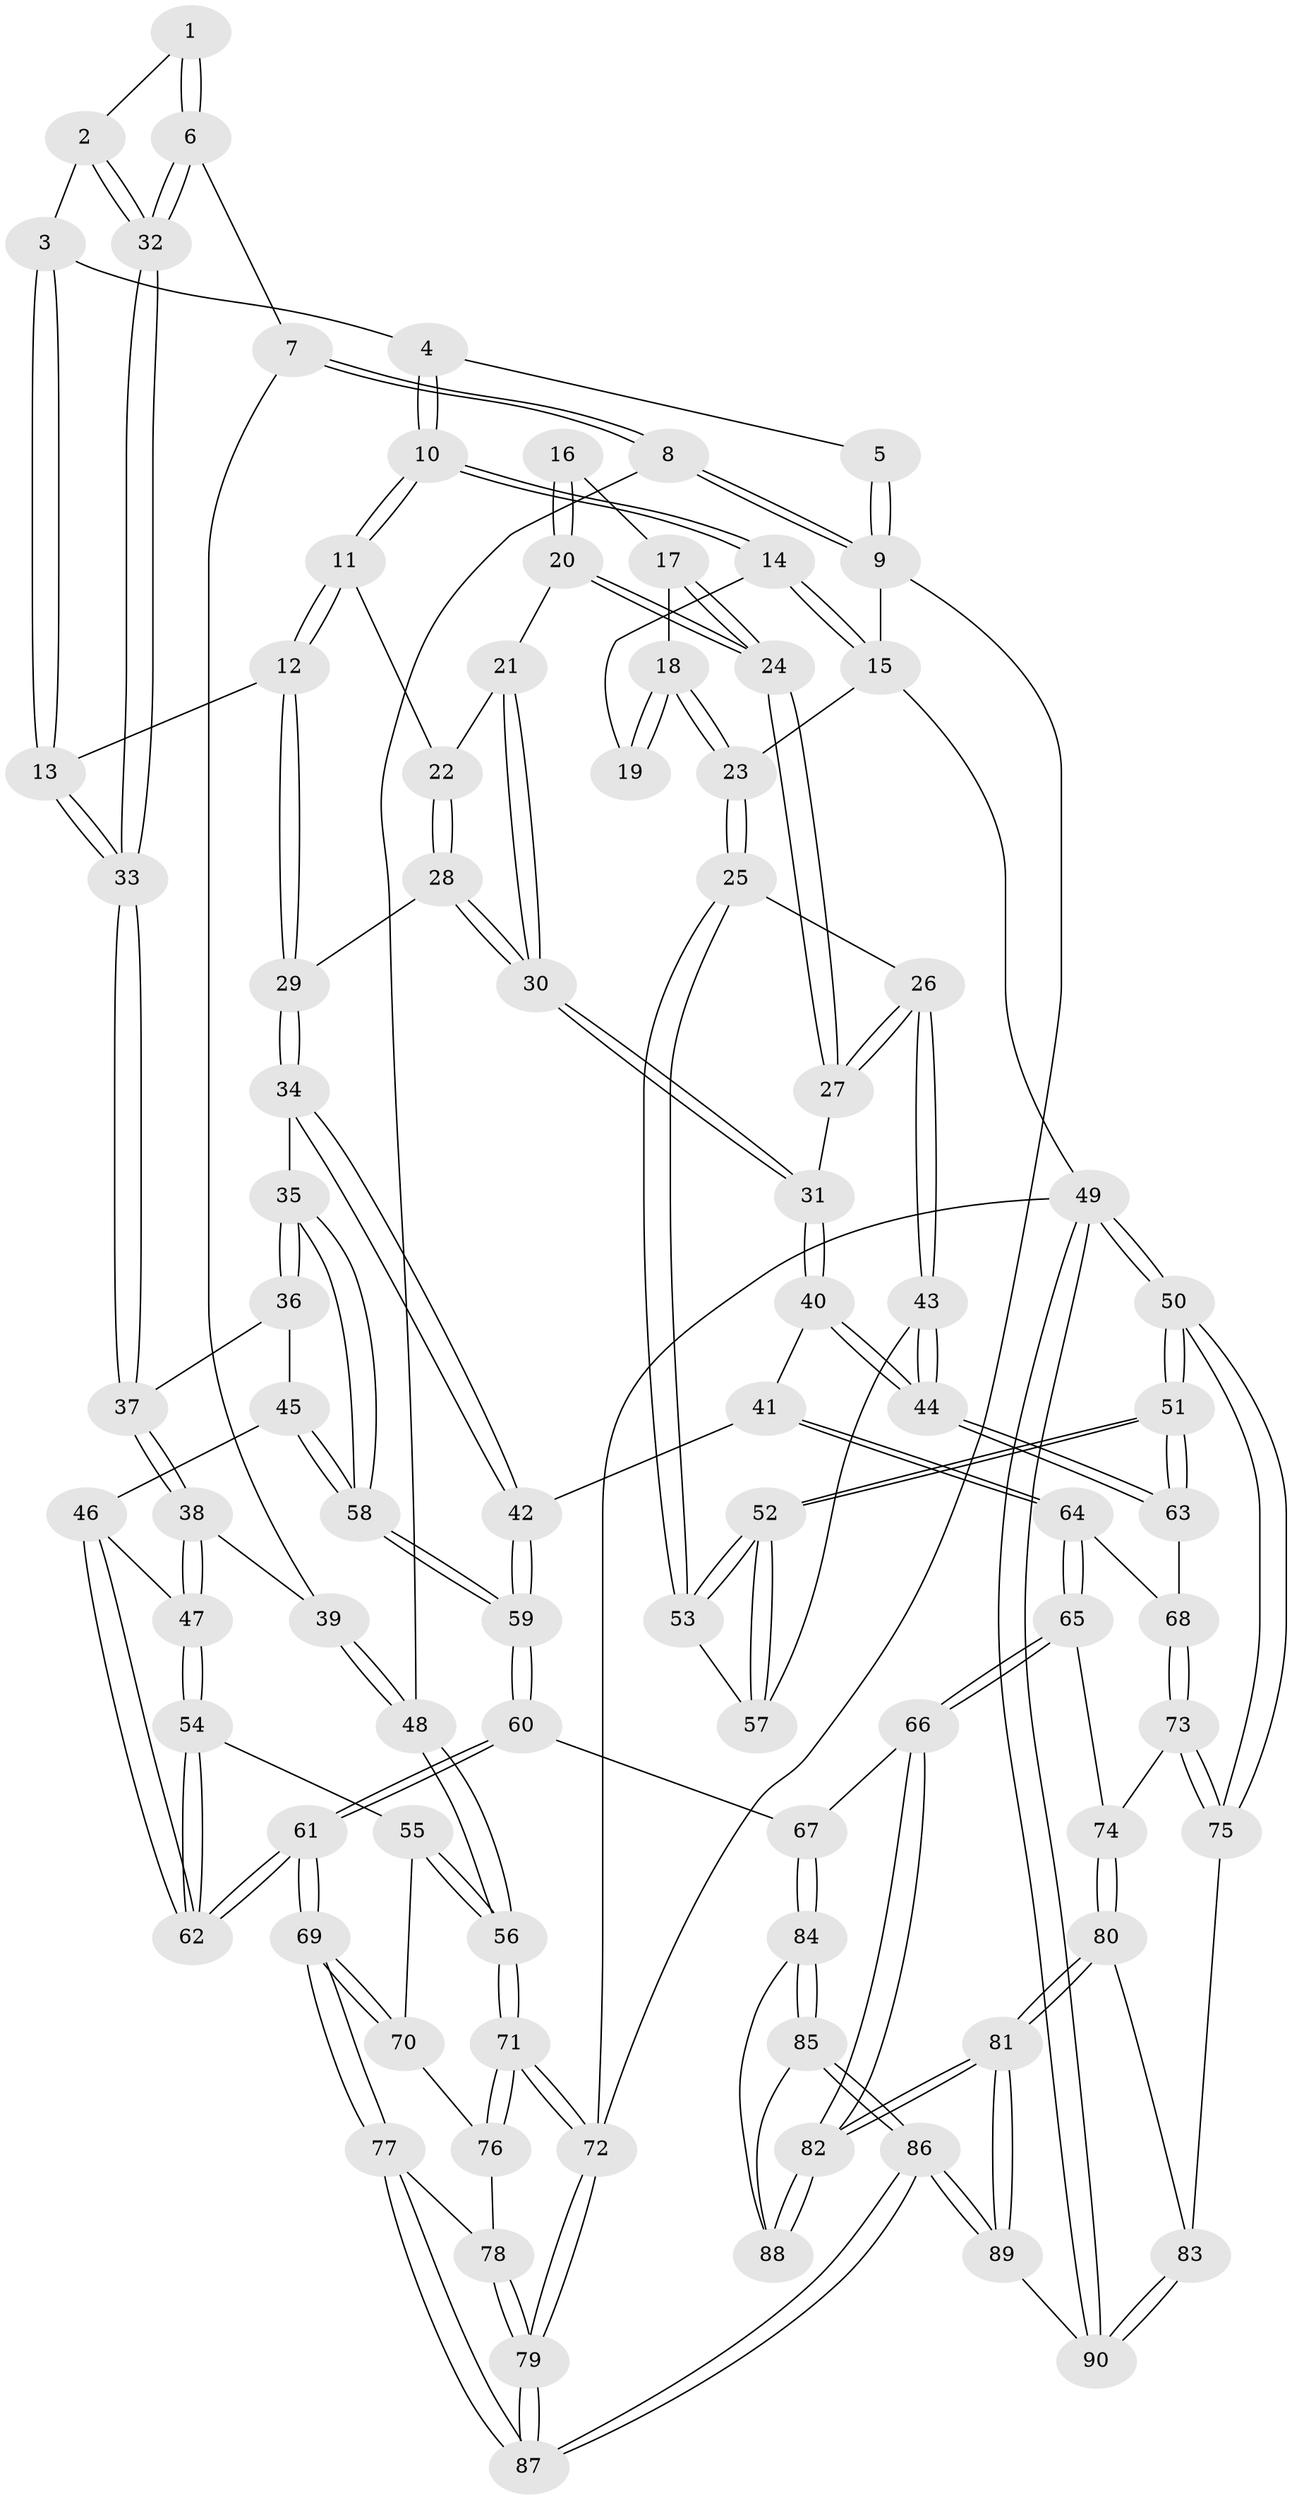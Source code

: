 // Generated by graph-tools (version 1.1) at 2025/27/03/09/25 03:27:15]
// undirected, 90 vertices, 222 edges
graph export_dot {
graph [start="1"]
  node [color=gray90,style=filled];
  1 [pos="+0.10726171608609968+0"];
  2 [pos="+0.23532528981522588+0.16359256408711648"];
  3 [pos="+0.48044254600787817+0"];
  4 [pos="+0.5159296331162941+0"];
  5 [pos="+0.10321114367373338+0"];
  6 [pos="+0.13922630868282243+0.19538097752744163"];
  7 [pos="+0.09741309599219221+0.2016133187277776"];
  8 [pos="+0+0.18048866423514684"];
  9 [pos="+0+0"];
  10 [pos="+0.5899659554082398+0"];
  11 [pos="+0.5904793165703938+0"];
  12 [pos="+0.5398824654089096+0.24673947803334936"];
  13 [pos="+0.39918742462737766+0.2686138978871899"];
  14 [pos="+0.6003044970213975+0"];
  15 [pos="+1+0"];
  16 [pos="+0.7687661813733334+0.1783941510502919"];
  17 [pos="+0.7966468358018907+0.18829194642804709"];
  18 [pos="+0.798655315587925+0.18655083599594088"];
  19 [pos="+0.6271673543075026+0"];
  20 [pos="+0.7362234722997391+0.20572800166841765"];
  21 [pos="+0.7103754939851694+0.19090142061582085"];
  22 [pos="+0.6893428016906272+0.15805575564796776"];
  23 [pos="+1+0"];
  24 [pos="+0.7763233915912489+0.25385644046678313"];
  25 [pos="+1+0.14243262012981153"];
  26 [pos="+0.8094275805104498+0.3207360995026723"];
  27 [pos="+0.7903168258363119+0.31271842995482463"];
  28 [pos="+0.6378362884690669+0.29982644692962485"];
  29 [pos="+0.5616427131178517+0.28017535676028804"];
  30 [pos="+0.6768116320998445+0.3169956169616688"];
  31 [pos="+0.6849832243531482+0.32299581205738104"];
  32 [pos="+0.20611654267892754+0.203088698639455"];
  33 [pos="+0.2918211323896066+0.31114027408008027"];
  34 [pos="+0.5075702562314522+0.45531552418697685"];
  35 [pos="+0.4999615943664362+0.4550849224417616"];
  36 [pos="+0.3182818413285838+0.3728489494312697"];
  37 [pos="+0.2954946975845063+0.33726346788482403"];
  38 [pos="+0.14391126145872685+0.46808927172281245"];
  39 [pos="+0.09539607907306005+0.4554524013198171"];
  40 [pos="+0.6572818073291188+0.4922306959940517"];
  41 [pos="+0.5978693142593545+0.5182765780985435"];
  42 [pos="+0.5606523496423178+0.4990471051779747"];
  43 [pos="+0.8250352181910539+0.5055455944155638"];
  44 [pos="+0.8187747919412314+0.5175051415434347"];
  45 [pos="+0.3094612578081431+0.46746609534485645"];
  46 [pos="+0.28758799283888586+0.5157104550495302"];
  47 [pos="+0.16496592423177964+0.5271183652120871"];
  48 [pos="+0+0.5193675371544514"];
  49 [pos="+1+1"];
  50 [pos="+1+1"];
  51 [pos="+1+0.760526968015994"];
  52 [pos="+1+0.47341066926067205"];
  53 [pos="+1+0.18320824827196708"];
  54 [pos="+0.15122969802301237+0.647113178804105"];
  55 [pos="+0.0877270723229061+0.6593668788891763"];
  56 [pos="+0+0.6006946102868431"];
  57 [pos="+0.8367244456117007+0.4997936144189086"];
  58 [pos="+0.40177024472088924+0.5589357853400728"];
  59 [pos="+0.36982618304691967+0.6993701904854125"];
  60 [pos="+0.3601160335529077+0.7226460559975341"];
  61 [pos="+0.3140489165774811+0.7230018063182665"];
  62 [pos="+0.29947809360867855+0.7095416772995325"];
  63 [pos="+0.8557333324807378+0.633892361158624"];
  64 [pos="+0.6008154620679286+0.6223899858418412"];
  65 [pos="+0.5146678305432125+0.747271468392718"];
  66 [pos="+0.5043537574479953+0.7489751335498533"];
  67 [pos="+0.3714810456791549+0.7282350383676058"];
  68 [pos="+0.7726983460428868+0.7008635935581561"];
  69 [pos="+0.20945164419921417+0.8933911206419736"];
  70 [pos="+0.09068313836863473+0.7740309307724855"];
  71 [pos="+0+0.7905926762773593"];
  72 [pos="+0+1"];
  73 [pos="+0.7434701646801208+0.7838020812584153"];
  74 [pos="+0.5680982472814871+0.7823021776733847"];
  75 [pos="+0.7701858008124856+0.8709609645479335"];
  76 [pos="+0.057495159958612076+0.8043399015286482"];
  77 [pos="+0.18660152797530144+0.9713267423615993"];
  78 [pos="+0.05927851054521838+0.8119841999032091"];
  79 [pos="+0+1"];
  80 [pos="+0.6175428083403244+0.932045310471942"];
  81 [pos="+0.5524161480521275+1"];
  82 [pos="+0.4938721052676165+0.9296346202205423"];
  83 [pos="+0.7623903039532987+0.8776242912220744"];
  84 [pos="+0.3985034518765802+0.8760750751959385"];
  85 [pos="+0.3804848549631038+0.9406035646298466"];
  86 [pos="+0.2348368682495856+1"];
  87 [pos="+0.1266839081709523+1"];
  88 [pos="+0.47132303688994126+0.921365213969431"];
  89 [pos="+0.5332829070612304+1"];
  90 [pos="+0.6593715566688934+1"];
  1 -- 2;
  1 -- 6;
  1 -- 6;
  2 -- 3;
  2 -- 32;
  2 -- 32;
  3 -- 4;
  3 -- 13;
  3 -- 13;
  4 -- 5;
  4 -- 10;
  4 -- 10;
  5 -- 9;
  5 -- 9;
  6 -- 7;
  6 -- 32;
  6 -- 32;
  7 -- 8;
  7 -- 8;
  7 -- 39;
  8 -- 9;
  8 -- 9;
  8 -- 48;
  9 -- 15;
  9 -- 72;
  10 -- 11;
  10 -- 11;
  10 -- 14;
  10 -- 14;
  11 -- 12;
  11 -- 12;
  11 -- 22;
  12 -- 13;
  12 -- 29;
  12 -- 29;
  13 -- 33;
  13 -- 33;
  14 -- 15;
  14 -- 15;
  14 -- 19;
  15 -- 23;
  15 -- 49;
  16 -- 17;
  16 -- 20;
  16 -- 20;
  17 -- 18;
  17 -- 24;
  17 -- 24;
  18 -- 19;
  18 -- 19;
  18 -- 23;
  18 -- 23;
  20 -- 21;
  20 -- 24;
  20 -- 24;
  21 -- 22;
  21 -- 30;
  21 -- 30;
  22 -- 28;
  22 -- 28;
  23 -- 25;
  23 -- 25;
  24 -- 27;
  24 -- 27;
  25 -- 26;
  25 -- 53;
  25 -- 53;
  26 -- 27;
  26 -- 27;
  26 -- 43;
  26 -- 43;
  27 -- 31;
  28 -- 29;
  28 -- 30;
  28 -- 30;
  29 -- 34;
  29 -- 34;
  30 -- 31;
  30 -- 31;
  31 -- 40;
  31 -- 40;
  32 -- 33;
  32 -- 33;
  33 -- 37;
  33 -- 37;
  34 -- 35;
  34 -- 42;
  34 -- 42;
  35 -- 36;
  35 -- 36;
  35 -- 58;
  35 -- 58;
  36 -- 37;
  36 -- 45;
  37 -- 38;
  37 -- 38;
  38 -- 39;
  38 -- 47;
  38 -- 47;
  39 -- 48;
  39 -- 48;
  40 -- 41;
  40 -- 44;
  40 -- 44;
  41 -- 42;
  41 -- 64;
  41 -- 64;
  42 -- 59;
  42 -- 59;
  43 -- 44;
  43 -- 44;
  43 -- 57;
  44 -- 63;
  44 -- 63;
  45 -- 46;
  45 -- 58;
  45 -- 58;
  46 -- 47;
  46 -- 62;
  46 -- 62;
  47 -- 54;
  47 -- 54;
  48 -- 56;
  48 -- 56;
  49 -- 50;
  49 -- 50;
  49 -- 90;
  49 -- 90;
  49 -- 72;
  50 -- 51;
  50 -- 51;
  50 -- 75;
  50 -- 75;
  51 -- 52;
  51 -- 52;
  51 -- 63;
  51 -- 63;
  52 -- 53;
  52 -- 53;
  52 -- 57;
  52 -- 57;
  53 -- 57;
  54 -- 55;
  54 -- 62;
  54 -- 62;
  55 -- 56;
  55 -- 56;
  55 -- 70;
  56 -- 71;
  56 -- 71;
  58 -- 59;
  58 -- 59;
  59 -- 60;
  59 -- 60;
  60 -- 61;
  60 -- 61;
  60 -- 67;
  61 -- 62;
  61 -- 62;
  61 -- 69;
  61 -- 69;
  63 -- 68;
  64 -- 65;
  64 -- 65;
  64 -- 68;
  65 -- 66;
  65 -- 66;
  65 -- 74;
  66 -- 67;
  66 -- 82;
  66 -- 82;
  67 -- 84;
  67 -- 84;
  68 -- 73;
  68 -- 73;
  69 -- 70;
  69 -- 70;
  69 -- 77;
  69 -- 77;
  70 -- 76;
  71 -- 72;
  71 -- 72;
  71 -- 76;
  71 -- 76;
  72 -- 79;
  72 -- 79;
  73 -- 74;
  73 -- 75;
  73 -- 75;
  74 -- 80;
  74 -- 80;
  75 -- 83;
  76 -- 78;
  77 -- 78;
  77 -- 87;
  77 -- 87;
  78 -- 79;
  78 -- 79;
  79 -- 87;
  79 -- 87;
  80 -- 81;
  80 -- 81;
  80 -- 83;
  81 -- 82;
  81 -- 82;
  81 -- 89;
  81 -- 89;
  82 -- 88;
  82 -- 88;
  83 -- 90;
  83 -- 90;
  84 -- 85;
  84 -- 85;
  84 -- 88;
  85 -- 86;
  85 -- 86;
  85 -- 88;
  86 -- 87;
  86 -- 87;
  86 -- 89;
  86 -- 89;
  89 -- 90;
}

